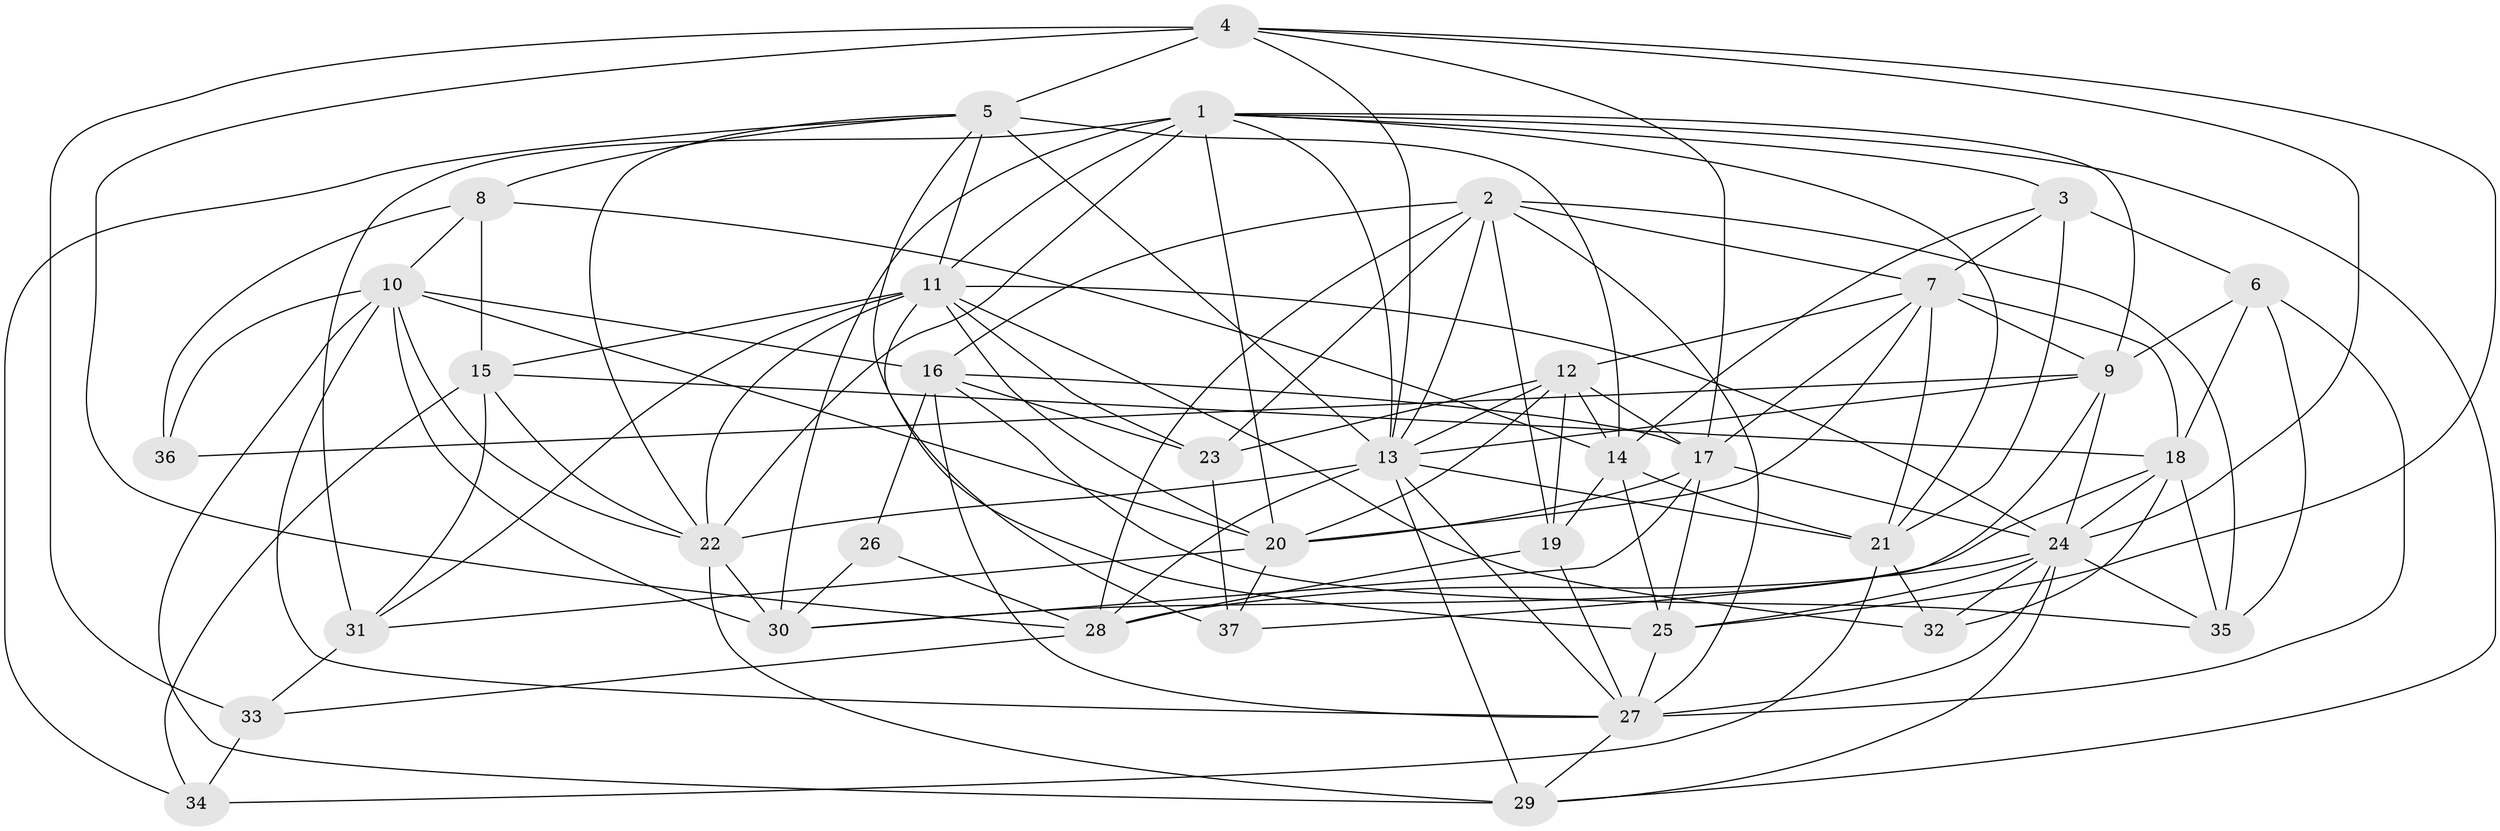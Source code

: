 // original degree distribution, {4: 1.0}
// Generated by graph-tools (version 1.1) at 2025/53/03/04/25 22:53:32]
// undirected, 37 vertices, 122 edges
graph export_dot {
  node [color=gray90,style=filled];
  1;
  2;
  3;
  4;
  5;
  6;
  7;
  8;
  9;
  10;
  11;
  12;
  13;
  14;
  15;
  16;
  17;
  18;
  19;
  20;
  21;
  22;
  23;
  24;
  25;
  26;
  27;
  28;
  29;
  30;
  31;
  32;
  33;
  34;
  35;
  36;
  37;
  1 -- 3 [weight=1.0];
  1 -- 9 [weight=1.0];
  1 -- 11 [weight=1.0];
  1 -- 13 [weight=1.0];
  1 -- 20 [weight=1.0];
  1 -- 21 [weight=1.0];
  1 -- 22 [weight=1.0];
  1 -- 29 [weight=1.0];
  1 -- 30 [weight=2.0];
  1 -- 31 [weight=2.0];
  2 -- 7 [weight=1.0];
  2 -- 13 [weight=1.0];
  2 -- 16 [weight=1.0];
  2 -- 19 [weight=1.0];
  2 -- 23 [weight=2.0];
  2 -- 27 [weight=1.0];
  2 -- 28 [weight=1.0];
  2 -- 35 [weight=2.0];
  3 -- 6 [weight=1.0];
  3 -- 7 [weight=2.0];
  3 -- 14 [weight=1.0];
  3 -- 21 [weight=1.0];
  4 -- 5 [weight=2.0];
  4 -- 13 [weight=1.0];
  4 -- 17 [weight=3.0];
  4 -- 24 [weight=1.0];
  4 -- 25 [weight=1.0];
  4 -- 28 [weight=1.0];
  4 -- 33 [weight=3.0];
  5 -- 8 [weight=1.0];
  5 -- 11 [weight=1.0];
  5 -- 13 [weight=1.0];
  5 -- 14 [weight=2.0];
  5 -- 22 [weight=1.0];
  5 -- 25 [weight=1.0];
  5 -- 34 [weight=1.0];
  6 -- 9 [weight=1.0];
  6 -- 18 [weight=1.0];
  6 -- 27 [weight=2.0];
  6 -- 35 [weight=1.0];
  7 -- 9 [weight=2.0];
  7 -- 12 [weight=1.0];
  7 -- 17 [weight=1.0];
  7 -- 18 [weight=1.0];
  7 -- 20 [weight=1.0];
  7 -- 21 [weight=1.0];
  8 -- 10 [weight=1.0];
  8 -- 14 [weight=2.0];
  8 -- 15 [weight=1.0];
  8 -- 36 [weight=1.0];
  9 -- 13 [weight=1.0];
  9 -- 24 [weight=1.0];
  9 -- 36 [weight=1.0];
  9 -- 37 [weight=1.0];
  10 -- 16 [weight=2.0];
  10 -- 20 [weight=2.0];
  10 -- 22 [weight=1.0];
  10 -- 27 [weight=1.0];
  10 -- 29 [weight=1.0];
  10 -- 30 [weight=2.0];
  10 -- 36 [weight=2.0];
  11 -- 15 [weight=1.0];
  11 -- 20 [weight=1.0];
  11 -- 22 [weight=1.0];
  11 -- 23 [weight=1.0];
  11 -- 24 [weight=1.0];
  11 -- 31 [weight=1.0];
  11 -- 32 [weight=1.0];
  11 -- 37 [weight=1.0];
  12 -- 13 [weight=1.0];
  12 -- 14 [weight=1.0];
  12 -- 17 [weight=1.0];
  12 -- 19 [weight=1.0];
  12 -- 20 [weight=2.0];
  12 -- 23 [weight=1.0];
  13 -- 21 [weight=1.0];
  13 -- 22 [weight=1.0];
  13 -- 27 [weight=1.0];
  13 -- 28 [weight=2.0];
  13 -- 29 [weight=1.0];
  14 -- 19 [weight=1.0];
  14 -- 21 [weight=2.0];
  14 -- 25 [weight=1.0];
  15 -- 18 [weight=3.0];
  15 -- 22 [weight=1.0];
  15 -- 31 [weight=1.0];
  15 -- 34 [weight=1.0];
  16 -- 17 [weight=1.0];
  16 -- 23 [weight=1.0];
  16 -- 26 [weight=2.0];
  16 -- 27 [weight=1.0];
  16 -- 35 [weight=2.0];
  17 -- 20 [weight=1.0];
  17 -- 24 [weight=1.0];
  17 -- 25 [weight=1.0];
  17 -- 30 [weight=1.0];
  18 -- 24 [weight=1.0];
  18 -- 30 [weight=1.0];
  18 -- 32 [weight=1.0];
  18 -- 35 [weight=2.0];
  19 -- 27 [weight=2.0];
  19 -- 28 [weight=1.0];
  20 -- 31 [weight=1.0];
  20 -- 37 [weight=1.0];
  21 -- 32 [weight=1.0];
  21 -- 34 [weight=1.0];
  22 -- 29 [weight=1.0];
  22 -- 30 [weight=1.0];
  23 -- 37 [weight=1.0];
  24 -- 25 [weight=2.0];
  24 -- 27 [weight=1.0];
  24 -- 28 [weight=1.0];
  24 -- 29 [weight=1.0];
  24 -- 32 [weight=1.0];
  24 -- 35 [weight=1.0];
  25 -- 27 [weight=2.0];
  26 -- 28 [weight=1.0];
  26 -- 30 [weight=1.0];
  27 -- 29 [weight=1.0];
  28 -- 33 [weight=1.0];
  31 -- 33 [weight=1.0];
  33 -- 34 [weight=1.0];
}
